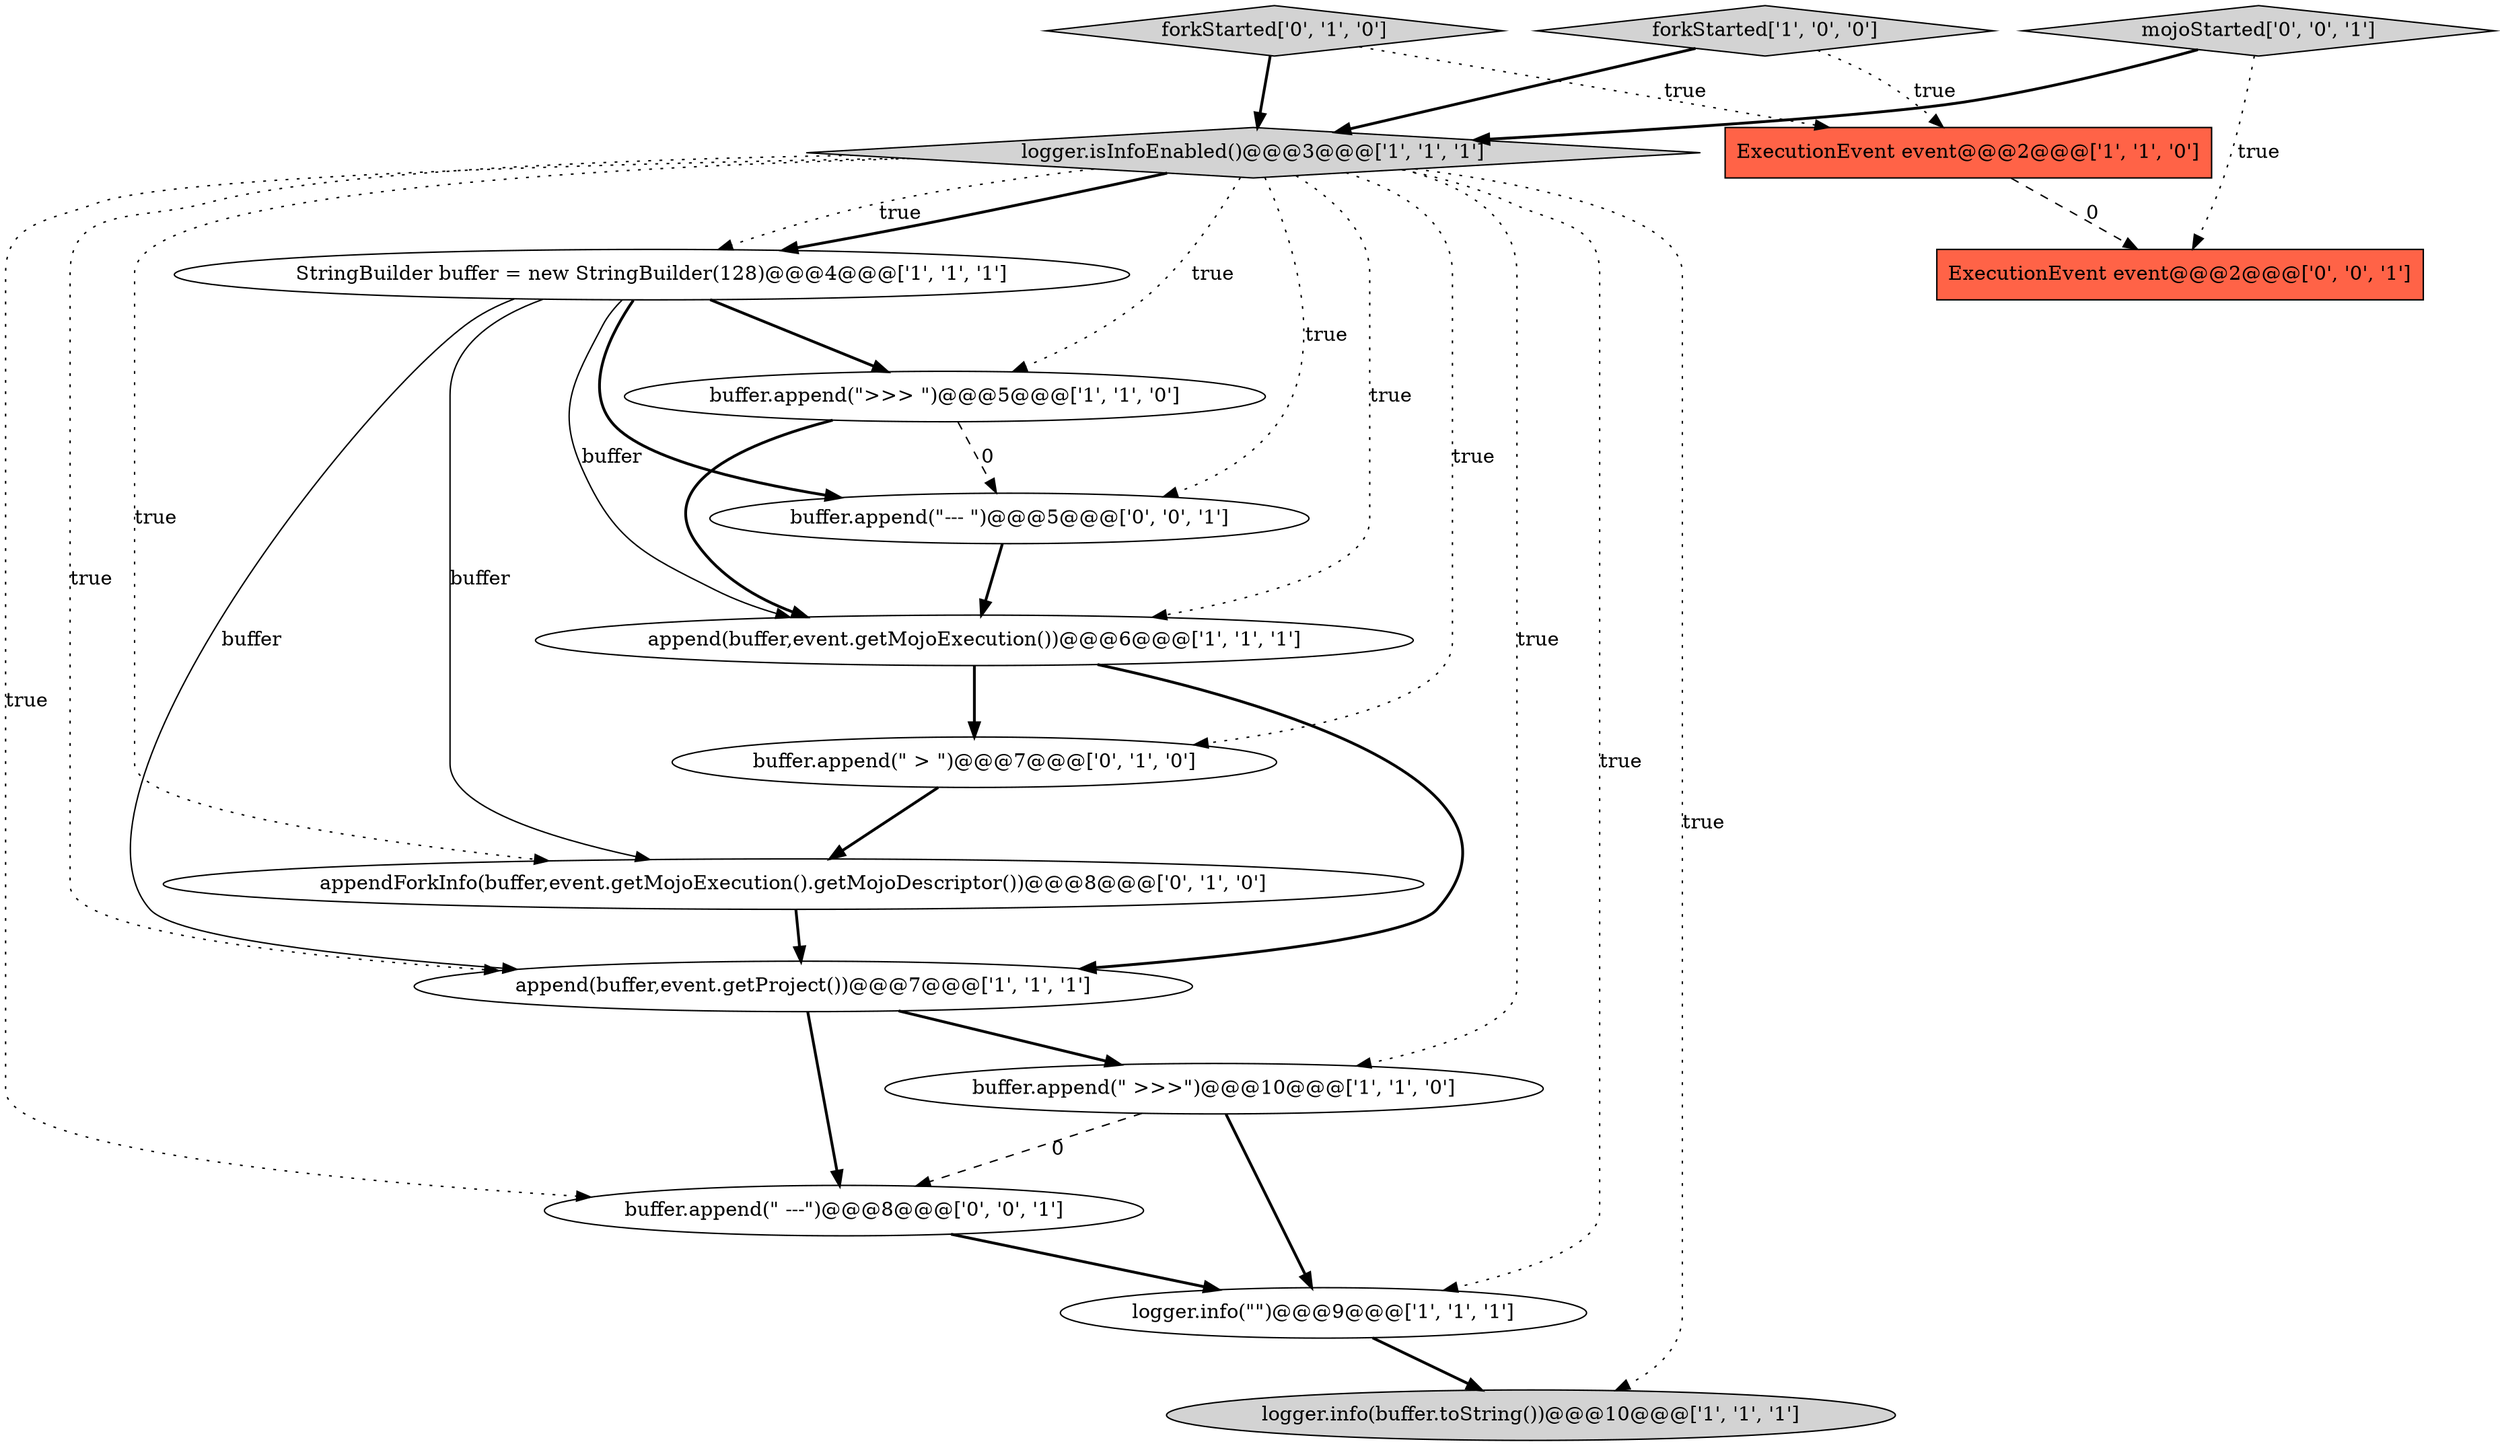digraph {
16 [style = filled, label = "ExecutionEvent event@@@2@@@['0', '0', '1']", fillcolor = tomato, shape = box image = "AAA0AAABBB3BBB"];
5 [style = filled, label = "logger.info(\"\")@@@9@@@['1', '1', '1']", fillcolor = white, shape = ellipse image = "AAA0AAABBB1BBB"];
0 [style = filled, label = "logger.isInfoEnabled()@@@3@@@['1', '1', '1']", fillcolor = lightgray, shape = diamond image = "AAA0AAABBB1BBB"];
1 [style = filled, label = "append(buffer,event.getMojoExecution())@@@6@@@['1', '1', '1']", fillcolor = white, shape = ellipse image = "AAA0AAABBB1BBB"];
12 [style = filled, label = "forkStarted['0', '1', '0']", fillcolor = lightgray, shape = diamond image = "AAA0AAABBB2BBB"];
3 [style = filled, label = "StringBuilder buffer = new StringBuilder(128)@@@4@@@['1', '1', '1']", fillcolor = white, shape = ellipse image = "AAA0AAABBB1BBB"];
14 [style = filled, label = "buffer.append(\"--- \")@@@5@@@['0', '0', '1']", fillcolor = white, shape = ellipse image = "AAA0AAABBB3BBB"];
13 [style = filled, label = "buffer.append(\" ---\")@@@8@@@['0', '0', '1']", fillcolor = white, shape = ellipse image = "AAA0AAABBB3BBB"];
7 [style = filled, label = "ExecutionEvent event@@@2@@@['1', '1', '0']", fillcolor = tomato, shape = box image = "AAA0AAABBB1BBB"];
9 [style = filled, label = "logger.info(buffer.toString())@@@10@@@['1', '1', '1']", fillcolor = lightgray, shape = ellipse image = "AAA0AAABBB1BBB"];
6 [style = filled, label = "append(buffer,event.getProject())@@@7@@@['1', '1', '1']", fillcolor = white, shape = ellipse image = "AAA0AAABBB1BBB"];
2 [style = filled, label = "buffer.append(\" >>>\")@@@10@@@['1', '1', '0']", fillcolor = white, shape = ellipse image = "AAA0AAABBB1BBB"];
15 [style = filled, label = "mojoStarted['0', '0', '1']", fillcolor = lightgray, shape = diamond image = "AAA0AAABBB3BBB"];
4 [style = filled, label = "buffer.append(\">>> \")@@@5@@@['1', '1', '0']", fillcolor = white, shape = ellipse image = "AAA0AAABBB1BBB"];
8 [style = filled, label = "forkStarted['1', '0', '0']", fillcolor = lightgray, shape = diamond image = "AAA0AAABBB1BBB"];
11 [style = filled, label = "buffer.append(\" > \")@@@7@@@['0', '1', '0']", fillcolor = white, shape = ellipse image = "AAA1AAABBB2BBB"];
10 [style = filled, label = "appendForkInfo(buffer,event.getMojoExecution().getMojoDescriptor())@@@8@@@['0', '1', '0']", fillcolor = white, shape = ellipse image = "AAA1AAABBB2BBB"];
0->2 [style = dotted, label="true"];
0->10 [style = dotted, label="true"];
12->7 [style = dotted, label="true"];
12->0 [style = bold, label=""];
0->14 [style = dotted, label="true"];
0->6 [style = dotted, label="true"];
0->1 [style = dotted, label="true"];
3->14 [style = bold, label=""];
4->14 [style = dashed, label="0"];
10->6 [style = bold, label=""];
8->0 [style = bold, label=""];
2->5 [style = bold, label=""];
0->3 [style = dotted, label="true"];
3->1 [style = solid, label="buffer"];
0->13 [style = dotted, label="true"];
6->13 [style = bold, label=""];
0->3 [style = bold, label=""];
5->9 [style = bold, label=""];
8->7 [style = dotted, label="true"];
1->6 [style = bold, label=""];
6->2 [style = bold, label=""];
4->1 [style = bold, label=""];
1->11 [style = bold, label=""];
0->5 [style = dotted, label="true"];
14->1 [style = bold, label=""];
15->0 [style = bold, label=""];
11->10 [style = bold, label=""];
0->9 [style = dotted, label="true"];
3->6 [style = solid, label="buffer"];
3->10 [style = solid, label="buffer"];
0->11 [style = dotted, label="true"];
15->16 [style = dotted, label="true"];
7->16 [style = dashed, label="0"];
0->4 [style = dotted, label="true"];
3->4 [style = bold, label=""];
13->5 [style = bold, label=""];
2->13 [style = dashed, label="0"];
}
